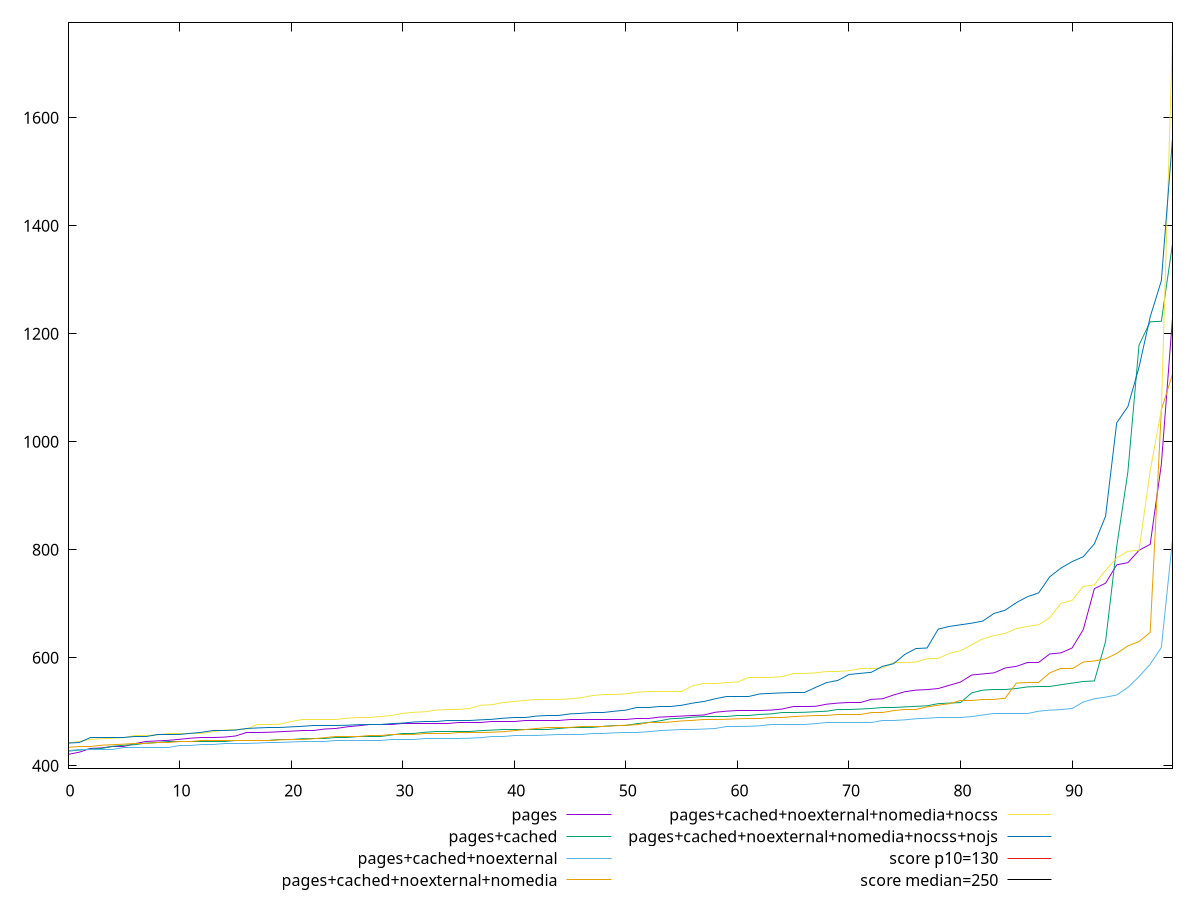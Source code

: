 reset

$pages <<EOF
0 421
1 425.00000000000364
2 432
3 432.9999999999982
4 435
5 435.00000000000364
6 441
7 445
8 446
9 447
10 448.9999999999982
11 451
12 452
13 452
14 452.9999999999982
15 455
16 461
17 461
18 462
19 463
20 464
21 465
22 465
23 468
24 469.0000000000009
25 472
26 474
27 475.9999999999991
28 476
29 476
30 478
31 478.0000000000018
32 479
33 479
34 479
35 480.9999999999991
36 481
37 481
38 482
39 482
40 482
41 483
42 483
43 484
44 484
45 485
46 485
47 485
48 486
49 486
50 486
51 487
52 487
53 489.9999999999982
54 491
55 492
56 493
57 494
58 499
59 501
60 502
61 502
62 502
63 503
64 504.99999999999636
65 509
66 509
67 510
68 514
69 515.9999999999991
70 518
71 518
72 523
73 524
74 531
75 537
76 540.0000000000018
77 540.9999999999995
78 543
79 549
80 555
81 568
82 570
83 571.9999999999991
84 580.9999999999991
85 584
86 592
87 592
88 607
89 609
90 618
91 652
92 728
93 737.9999999999991
94 772
95 776
96 799
97 810
98 958
99 1228.999999999999
EOF

$pagesCached <<EOF
0 427
1 429
2 431
3 432
4 436
5 438
6 439
7 442
8 443
9 443.9999999999982
10 444
11 444
12 445
13 445
14 445
15 446
16 446
17 447
18 447
19 448.99999999999636
20 449
21 450
22 451
23 451
24 453
25 453
26 454
27 454
28 454.0000000000018
29 457.00000000000364
30 460
31 460
32 462
33 463
34 463.0000000000018
35 463.9999999999982
36 464
37 465
38 465.9999999999982
39 467
40 467
41 468
42 468
43 468
44 469
45 470
46 470
47 471
48 473
49 475
50 475
51 478
52 480
53 483
54 487
55 488
56 490
57 492
58 492
59 492
60 493
61 493
62 495
63 496
64 498
65 498
66 499
67 500.00000000000364
68 501
69 504
70 504
71 505
72 506
73 507
74 507
75 509
76 509.99999999999636
77 511
78 515
79 516
80 517
81 535
82 540
83 542
84 542
85 543
86 546
87 547
88 547
89 550.0000000000036
90 553
91 556.0000000000036
92 557.0000000000036
93 630
94 806
95 944
96 1179
97 1222
98 1223
99 1366
EOF

$pagesCachedNoexternal <<EOF
0 428
1 430
2 430.00000000000364
3 430.9999999999982
4 431
5 433
6 433
7 433
8 434
9 434.0000000000018
10 437
11 437
12 439
13 439
14 441
15 441
16 441.00000000000364
17 442
18 443
19 443
20 443.9999999999982
21 445
22 445
23 445.00000000000364
24 446
25 446
26 446.00000000000364
27 447
28 447
29 447.99999999999636
30 448
31 448
32 450
33 450
34 450
35 450
36 451
37 452
38 455
39 455
40 456
41 456
42 456
43 457
44 457.99999999999636
45 458
46 458
47 458.9999999999982
48 459
49 461.0000000000018
50 462
51 462.00000000000364
52 463.0000000000018
53 465
54 466
55 467
56 467
57 468
58 469
59 471.9999999999982
60 472
61 473
62 474
63 476
64 476
65 476.99999999999636
66 477
67 478
68 480
69 480
70 480
71 480.99999999999636
72 481
73 483
74 483
75 485
76 487
77 488
78 490
79 490
80 490
81 490.99999999999636
82 494
83 496
84 496
85 497
86 497.0000000000018
87 501
88 503
89 504
90 506
91 518
92 524
93 527
94 531
95 545
96 565.0000000000036
97 588
98 618.9999999999964
99 818
EOF

$pagesCachedNoexternalNomedia <<EOF
0 434.00000000000364
1 434.9999999999982
2 435
3 438
4 439
5 440
6 440.9999999999982
7 441
8 443
9 443
10 444
11 444
12 445.9999999999982
13 446
14 446.99999999999636
15 447
16 447
17 447
18 447
19 448.0000000000018
20 449
21 449
22 449.99999999999636
23 452
24 455
25 455
26 455.00000000000364
27 455.9999999999982
28 456
29 457
30 457
31 458
32 460
33 460
34 460
35 461
36 461
37 461
38 462.00000000000364
39 463
40 465
41 467
42 468.99999999999636
43 470
44 470
45 471
46 472
47 472
48 472
49 474
50 475
51 476
52 480
53 480
54 481
55 483
56 484
57 485
58 485
59 486
60 487
61 487.99999999999636
62 488
63 489
64 489
65 491
66 492
67 493
68 493
69 494
70 494
71 494
72 498
73 498
74 502
75 504
76 504
77 509
78 512
79 515
80 520
81 520
82 522
83 522
84 525
85 553
86 554
87 554
88 572
89 580
90 580
91 592
92 594
93 598
94 608
95 622
96 630
97 647
98 1058.9999999999982
99 1125
EOF

$pagesCachedNoexternalNomediaNocss <<EOF
0 442
1 445
2 449
3 450
4 451
5 452
6 456
7 456.00000000000364
8 457
9 459
10 459
11 459
12 460.0000000000018
13 463
14 466
15 467
16 468
17 475.99999999999636
18 476
19 477
20 482
21 485
22 485
23 485
24 485
25 488
26 488.99999999999636
27 489
28 491
29 493
30 496.99999999999636
31 499
32 500
33 503
34 505
35 505
36 506
37 512
38 513
39 517
40 519
41 521
42 523
43 523
44 523
45 524
46 526
47 530
48 531
49 531
50 533
51 536
52 537
53 537
54 538
55 538
56 548
57 552
58 552
59 554
60 555
61 563
62 563
63 563
64 565
65 570
66 570
67 572
68 574
69 574
70 576
71 580
72 580
73 581
74 591
75 591
76 592
77 598
78 599
79 608
80 613
81 624
82 635.0000000000036
83 641
84 645
85 653.9999999999982
86 658
87 661
88 673.9999999999964
89 701
90 706
91 732
92 735
93 762
94 785
95 797
96 799
97 946
98 1059.0000000000018
99 1749.9999999999998
EOF

$pagesCachedNoexternalNomediaNocssNojs <<EOF
0 442
1 443
2 453
3 453
4 453
5 453
6 454
7 454.00000000000364
8 456.9999999999982
9 457
10 458
11 460
12 462
13 465
14 465
15 466
16 469
17 470
18 471
19 471
20 472
21 473
22 474
23 474
24 474
25 475
26 476
27 477
28 477
29 478
30 479
31 481
32 482
33 482
34 483
35 483
36 483
37 485
38 486
39 488
40 489
41 489
42 492
43 493
44 493
45 496
46 497
47 498
48 498
49 501
50 503
51 508
52 508
53 509
54 509.00000000000364
55 512
56 516
57 519
58 524
59 529
60 529
61 529
62 533
63 534
64 535
65 535.9999999999982
66 536
67 545
68 554
69 558
70 568.9999999999982
71 571.0000000000036
72 573
73 584
74 589
75 606
76 617
77 618
78 653
79 657.9999999999982
80 661
81 663.9999999999982
82 668
83 682
84 688
85 702
86 713
87 720
88 750
89 766
90 778
91 787
92 811
93 861.9999999999964
94 1035
95 1065
96 1138
97 1231
98 1298
99 1561
EOF

set key outside below
set xrange [0:99]
set yrange [394.42:1776.5799999999997]
set trange [394.42:1776.5799999999997]
set terminal svg size 640, 600 enhanced background rgb 'white'
set output "reprap/max-potential-fid/comparison/sorted/all_raw.svg"

plot $pages title "pages" with line, \
     $pagesCached title "pages+cached" with line, \
     $pagesCachedNoexternal title "pages+cached+noexternal" with line, \
     $pagesCachedNoexternalNomedia title "pages+cached+noexternal+nomedia" with line, \
     $pagesCachedNoexternalNomediaNocss title "pages+cached+noexternal+nomedia+nocss" with line, \
     $pagesCachedNoexternalNomediaNocssNojs title "pages+cached+noexternal+nomedia+nocss+nojs" with line, \
     130 title "score p10=130", \
     250 title "score median=250"

reset
